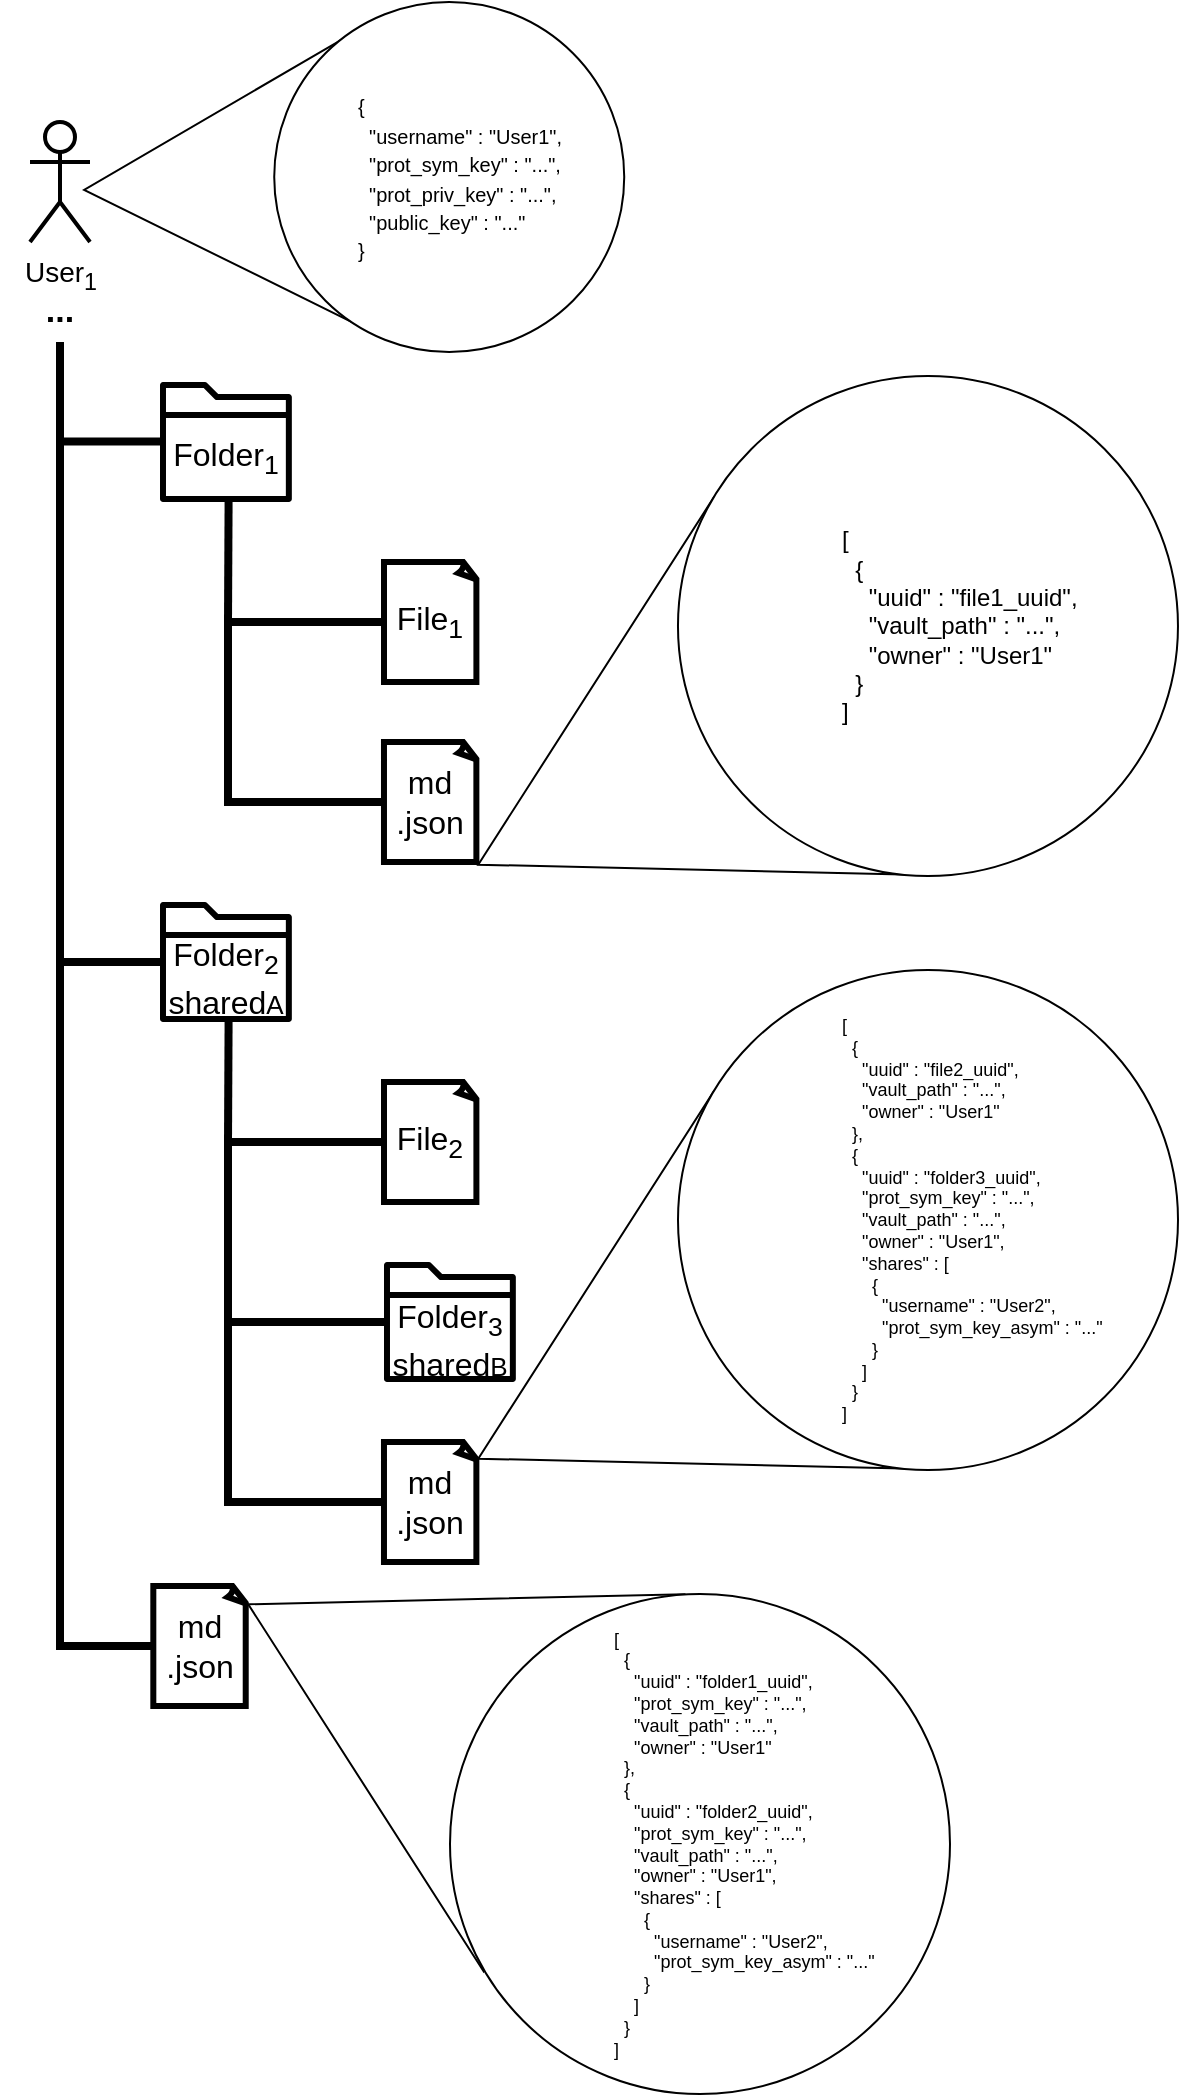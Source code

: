 <mxfile version="22.1.16" type="device" pages="2">
  <diagram name="Page-1" id="nbmOZEXDMQpGnCHEBnjT">
    <mxGraphModel dx="926" dy="772" grid="1" gridSize="10" guides="1" tooltips="1" connect="1" arrows="1" fold="1" page="1" pageScale="1" pageWidth="850" pageHeight="1100" math="0" shadow="0">
      <root>
        <mxCell id="0" />
        <mxCell id="1" parent="0" />
        <mxCell id="KRI-ABRgj0QZYScBn1UE-1" value="" style="sketch=0;outlineConnect=0;fontColor=#232F3E;gradientColor=none;fillColor=#000000;strokeColor=none;dashed=0;verticalLabelPosition=bottom;verticalAlign=top;align=center;html=1;fontSize=12;fontStyle=0;aspect=fixed;pointerEvents=1;shape=mxgraph.aws4.folder;fillStyle=solid;strokeWidth=1;" parent="1" vertex="1">
          <mxGeometry x="150" y="200" width="65.92" height="60" as="geometry" />
        </mxCell>
        <mxCell id="KRI-ABRgj0QZYScBn1UE-2" value="" style="whiteSpace=wrap;html=1;shape=mxgraph.basic.document;strokeWidth=3;" parent="1" vertex="1">
          <mxGeometry x="262" y="290" width="46.67" height="60" as="geometry" />
        </mxCell>
        <mxCell id="KRI-ABRgj0QZYScBn1UE-3" value="" style="endArrow=none;html=1;rounded=0;strokeWidth=4;" parent="1" edge="1">
          <mxGeometry width="50" height="50" relative="1" as="geometry">
            <mxPoint x="184" y="320" as="sourcePoint" />
            <mxPoint x="184.294" y="260.004" as="targetPoint" />
          </mxGeometry>
        </mxCell>
        <mxCell id="KRI-ABRgj0QZYScBn1UE-4" value="" style="endArrow=none;html=1;rounded=0;strokeWidth=4;entryX=0;entryY=0.5;entryDx=0;entryDy=0;entryPerimeter=0;" parent="1" edge="1">
          <mxGeometry width="50" height="50" relative="1" as="geometry">
            <mxPoint x="182" y="320" as="sourcePoint" />
            <mxPoint x="262" y="320" as="targetPoint" />
          </mxGeometry>
        </mxCell>
        <mxCell id="KRI-ABRgj0QZYScBn1UE-6" value="" style="sketch=0;outlineConnect=0;fontColor=#232F3E;gradientColor=none;fillColor=#000000;strokeColor=none;dashed=0;verticalLabelPosition=bottom;verticalAlign=top;align=center;html=1;fontSize=12;fontStyle=0;aspect=fixed;pointerEvents=1;shape=mxgraph.aws4.folder;fillStyle=solid;strokeWidth=1;" parent="1" vertex="1">
          <mxGeometry x="150" y="460" width="65.92" height="60" as="geometry" />
        </mxCell>
        <mxCell id="KRI-ABRgj0QZYScBn1UE-7" value="" style="whiteSpace=wrap;html=1;shape=mxgraph.basic.document;strokeWidth=3;" parent="1" vertex="1">
          <mxGeometry x="262" y="550" width="46.67" height="60" as="geometry" />
        </mxCell>
        <mxCell id="KRI-ABRgj0QZYScBn1UE-8" value="" style="endArrow=none;html=1;rounded=0;strokeWidth=4;" parent="1" edge="1">
          <mxGeometry width="50" height="50" relative="1" as="geometry">
            <mxPoint x="184" y="580" as="sourcePoint" />
            <mxPoint x="184.294" y="520.004" as="targetPoint" />
          </mxGeometry>
        </mxCell>
        <mxCell id="KRI-ABRgj0QZYScBn1UE-9" value="" style="endArrow=none;html=1;rounded=0;strokeWidth=4;entryX=0;entryY=0.5;entryDx=0;entryDy=0;entryPerimeter=0;" parent="1" edge="1">
          <mxGeometry width="50" height="50" relative="1" as="geometry">
            <mxPoint x="182" y="580" as="sourcePoint" />
            <mxPoint x="262" y="580" as="targetPoint" />
          </mxGeometry>
        </mxCell>
        <mxCell id="KRI-ABRgj0QZYScBn1UE-11" value="" style="endArrow=none;html=1;rounded=0;strokeWidth=4;" parent="1" edge="1">
          <mxGeometry width="50" height="50" relative="1" as="geometry">
            <mxPoint x="184" y="670" as="sourcePoint" />
            <mxPoint x="184" y="580" as="targetPoint" />
          </mxGeometry>
        </mxCell>
        <mxCell id="KRI-ABRgj0QZYScBn1UE-12" value="" style="endArrow=none;html=1;rounded=0;strokeWidth=4;entryX=0;entryY=0.5;entryDx=0;entryDy=0;entryPerimeter=0;" parent="1" edge="1">
          <mxGeometry width="50" height="50" relative="1" as="geometry">
            <mxPoint x="182" y="670" as="sourcePoint" />
            <mxPoint x="262" y="670" as="targetPoint" />
          </mxGeometry>
        </mxCell>
        <mxCell id="KRI-ABRgj0QZYScBn1UE-13" value="" style="endArrow=none;html=1;rounded=0;strokeWidth=4;" parent="1" edge="1">
          <mxGeometry width="50" height="50" relative="1" as="geometry">
            <mxPoint x="100" y="830" as="sourcePoint" />
            <mxPoint x="100" y="180" as="targetPoint" />
          </mxGeometry>
        </mxCell>
        <mxCell id="KRI-ABRgj0QZYScBn1UE-14" value="" style="endArrow=none;html=1;rounded=0;strokeWidth=4;" parent="1" target="KRI-ABRgj0QZYScBn1UE-6" edge="1">
          <mxGeometry width="50" height="50" relative="1" as="geometry">
            <mxPoint x="100" y="490" as="sourcePoint" />
            <mxPoint x="150" y="495" as="targetPoint" />
          </mxGeometry>
        </mxCell>
        <mxCell id="KRI-ABRgj0QZYScBn1UE-15" value="" style="endArrow=none;html=1;rounded=0;strokeWidth=4;" parent="1" edge="1">
          <mxGeometry width="50" height="50" relative="1" as="geometry">
            <mxPoint x="100" y="229.76" as="sourcePoint" />
            <mxPoint x="150" y="229.76" as="targetPoint" />
          </mxGeometry>
        </mxCell>
        <mxCell id="KRI-ABRgj0QZYScBn1UE-16" value="&lt;font style=&quot;font-size: 17px;&quot;&gt;&lt;b&gt;...&lt;/b&gt;&lt;/font&gt;" style="text;html=1;strokeColor=none;fillColor=none;align=center;verticalAlign=middle;whiteSpace=wrap;rounded=0;" parent="1" vertex="1">
          <mxGeometry x="70" y="150" width="60" height="30" as="geometry" />
        </mxCell>
        <mxCell id="KRI-ABRgj0QZYScBn1UE-17" value="&lt;font style=&quot;font-size: 16px;&quot;&gt;Folder&lt;sub&gt;1&lt;/sub&gt;&lt;/font&gt;" style="text;html=1;strokeColor=none;fillColor=none;align=center;verticalAlign=middle;whiteSpace=wrap;rounded=0;" parent="1" vertex="1">
          <mxGeometry x="152.96" y="218" width="60" height="40" as="geometry" />
        </mxCell>
        <mxCell id="KRI-ABRgj0QZYScBn1UE-18" value="&lt;font style=&quot;font-size: 16px;&quot;&gt;Folder&lt;sub&gt;2&lt;/sub&gt;&lt;br&gt;&lt;/font&gt;&lt;font style=&quot;&quot;&gt;&lt;font style=&quot;&quot;&gt;&lt;sub style=&quot;&quot;&gt;&lt;font style=&quot;font-size: 16px;&quot;&gt;shared&lt;/font&gt;&lt;font style=&quot;font-size: 13px;&quot;&gt;A&lt;/font&gt;&lt;/sub&gt;&lt;/font&gt;&lt;br&gt;&lt;/font&gt;" style="text;html=1;strokeColor=none;fillColor=none;align=center;verticalAlign=middle;whiteSpace=wrap;rounded=0;" parent="1" vertex="1">
          <mxGeometry x="152.96" y="478" width="60" height="40" as="geometry" />
        </mxCell>
        <mxCell id="KRI-ABRgj0QZYScBn1UE-19" value="&lt;span style=&quot;font-size: 16px;&quot;&gt;File&lt;sub&gt;1&lt;/sub&gt;&lt;/span&gt;" style="text;html=1;strokeColor=none;fillColor=none;align=center;verticalAlign=middle;whiteSpace=wrap;rounded=0;" parent="1" vertex="1">
          <mxGeometry x="255.33" y="290" width="60" height="60" as="geometry" />
        </mxCell>
        <mxCell id="KRI-ABRgj0QZYScBn1UE-20" value="&lt;span style=&quot;font-size: 16px;&quot;&gt;File&lt;sub&gt;2&lt;/sub&gt;&lt;/span&gt;" style="text;html=1;strokeColor=none;fillColor=none;align=center;verticalAlign=middle;whiteSpace=wrap;rounded=0;" parent="1" vertex="1">
          <mxGeometry x="255.33" y="550" width="60" height="60" as="geometry" />
        </mxCell>
        <mxCell id="KRI-ABRgj0QZYScBn1UE-24" value="&lt;font style=&quot;font-size: 14px;&quot;&gt;User&lt;sub&gt;1&lt;/sub&gt;&lt;/font&gt;" style="shape=umlActor;verticalLabelPosition=bottom;verticalAlign=top;html=1;outlineConnect=0;strokeWidth=2;" parent="1" vertex="1">
          <mxGeometry x="85" y="70" width="30" height="60" as="geometry" />
        </mxCell>
        <mxCell id="KRI-ABRgj0QZYScBn1UE-30" value="" style="sketch=0;outlineConnect=0;fontColor=#232F3E;gradientColor=none;fillColor=#000000;strokeColor=none;dashed=0;verticalLabelPosition=bottom;verticalAlign=top;align=center;html=1;fontSize=12;fontStyle=0;aspect=fixed;pointerEvents=1;shape=mxgraph.aws4.folder;fillStyle=solid;strokeWidth=1;" parent="1" vertex="1">
          <mxGeometry x="262" y="640" width="65.92" height="60" as="geometry" />
        </mxCell>
        <mxCell id="KRI-ABRgj0QZYScBn1UE-32" value="&lt;font style=&quot;font-size: 16px;&quot;&gt;Folder&lt;sub&gt;3&lt;/sub&gt;&lt;br&gt;&lt;/font&gt;&lt;font style=&quot;&quot;&gt;&lt;font style=&quot;&quot;&gt;&lt;sub style=&quot;&quot;&gt;&lt;font style=&quot;font-size: 16px;&quot;&gt;shared&lt;/font&gt;&lt;font style=&quot;font-size: 13px;&quot;&gt;B&lt;/font&gt;&lt;/sub&gt;&lt;/font&gt;&lt;br&gt;&lt;/font&gt;" style="text;html=1;strokeColor=none;fillColor=none;align=center;verticalAlign=middle;whiteSpace=wrap;rounded=0;" parent="1" vertex="1">
          <mxGeometry x="264.96" y="659" width="60" height="40" as="geometry" />
        </mxCell>
        <mxCell id="6mdk35mtGtnfZWrISOMy-1" value="" style="endArrow=none;html=1;rounded=0;strokeWidth=4;" parent="1" edge="1">
          <mxGeometry width="50" height="50" relative="1" as="geometry">
            <mxPoint x="184" y="760" as="sourcePoint" />
            <mxPoint x="184" y="670" as="targetPoint" />
          </mxGeometry>
        </mxCell>
        <mxCell id="6mdk35mtGtnfZWrISOMy-2" value="" style="endArrow=none;html=1;rounded=0;strokeWidth=4;entryX=0;entryY=0.5;entryDx=0;entryDy=0;entryPerimeter=0;" parent="1" edge="1">
          <mxGeometry width="50" height="50" relative="1" as="geometry">
            <mxPoint x="182" y="760" as="sourcePoint" />
            <mxPoint x="262" y="760" as="targetPoint" />
          </mxGeometry>
        </mxCell>
        <mxCell id="6mdk35mtGtnfZWrISOMy-4" value="" style="whiteSpace=wrap;html=1;shape=mxgraph.basic.document;strokeWidth=3;" parent="1" vertex="1">
          <mxGeometry x="261.99" y="730" width="46.67" height="60" as="geometry" />
        </mxCell>
        <mxCell id="6mdk35mtGtnfZWrISOMy-6" value="&lt;span style=&quot;font-size: 16px;&quot;&gt;md&lt;br&gt;.json&lt;/span&gt;" style="text;html=1;strokeColor=none;fillColor=none;align=center;verticalAlign=middle;whiteSpace=wrap;rounded=0;" parent="1" vertex="1">
          <mxGeometry x="255.33" y="730" width="60" height="60" as="geometry" />
        </mxCell>
        <mxCell id="6mdk35mtGtnfZWrISOMy-7" value="" style="endArrow=none;html=1;rounded=0;strokeWidth=4;" parent="1" edge="1">
          <mxGeometry width="50" height="50" relative="1" as="geometry">
            <mxPoint x="184" y="410" as="sourcePoint" />
            <mxPoint x="184" y="320" as="targetPoint" />
          </mxGeometry>
        </mxCell>
        <mxCell id="6mdk35mtGtnfZWrISOMy-8" value="" style="endArrow=none;html=1;rounded=0;strokeWidth=4;entryX=0;entryY=0.5;entryDx=0;entryDy=0;entryPerimeter=0;" parent="1" edge="1">
          <mxGeometry width="50" height="50" relative="1" as="geometry">
            <mxPoint x="182" y="410" as="sourcePoint" />
            <mxPoint x="262" y="410" as="targetPoint" />
          </mxGeometry>
        </mxCell>
        <mxCell id="6mdk35mtGtnfZWrISOMy-9" value="" style="whiteSpace=wrap;html=1;shape=mxgraph.basic.document;strokeWidth=3;" parent="1" vertex="1">
          <mxGeometry x="261.99" y="380" width="46.67" height="60" as="geometry" />
        </mxCell>
        <mxCell id="6mdk35mtGtnfZWrISOMy-10" value="&lt;span style=&quot;font-size: 16px;&quot;&gt;md&lt;br&gt;.json&lt;/span&gt;" style="text;html=1;strokeColor=none;fillColor=none;align=center;verticalAlign=middle;whiteSpace=wrap;rounded=0;" parent="1" vertex="1">
          <mxGeometry x="255.33" y="380" width="60" height="60" as="geometry" />
        </mxCell>
        <mxCell id="6mdk35mtGtnfZWrISOMy-11" value="" style="endArrow=none;html=1;rounded=0;strokeWidth=4;" parent="1" edge="1">
          <mxGeometry width="50" height="50" relative="1" as="geometry">
            <mxPoint x="98" y="832" as="sourcePoint" />
            <mxPoint x="148" y="832" as="targetPoint" />
          </mxGeometry>
        </mxCell>
        <mxCell id="6mdk35mtGtnfZWrISOMy-12" value="" style="whiteSpace=wrap;html=1;shape=mxgraph.basic.document;strokeWidth=3;" parent="1" vertex="1">
          <mxGeometry x="146.66" y="802" width="46.67" height="60" as="geometry" />
        </mxCell>
        <mxCell id="6mdk35mtGtnfZWrISOMy-13" value="&lt;span style=&quot;font-size: 16px;&quot;&gt;md&lt;br&gt;.json&lt;/span&gt;" style="text;html=1;strokeColor=none;fillColor=none;align=center;verticalAlign=middle;whiteSpace=wrap;rounded=0;" parent="1" vertex="1">
          <mxGeometry x="140.0" y="802" width="60" height="60" as="geometry" />
        </mxCell>
        <mxCell id="6mdk35mtGtnfZWrISOMy-17" value="" style="group" parent="1" vertex="1" connectable="0">
          <mxGeometry x="144.009" y="716.894" width="400.991" height="339.106" as="geometry" />
        </mxCell>
        <mxCell id="6mdk35mtGtnfZWrISOMy-15" value="" style="triangle;whiteSpace=wrap;html=1;rotation=-152;" parent="6mdk35mtGtnfZWrISOMy-17" vertex="1">
          <mxGeometry x="38.991" y="32.106" width="190" height="213.48" as="geometry" />
        </mxCell>
        <mxCell id="6mdk35mtGtnfZWrISOMy-14" value="&lt;blockquote style=&quot;margin: 0px 0px 0px 40px; border: none; padding: 0px; font-size: 9px;&quot;&gt;&lt;blockquote style=&quot;margin: 0 0 0 40px; border: none; padding: 0px;&quot;&gt;&lt;div&gt;[&lt;/div&gt;&lt;/blockquote&gt;&lt;blockquote style=&quot;margin: 0 0 0 40px; border: none; padding: 0px;&quot;&gt;&lt;div&gt;&amp;nbsp; {&lt;/div&gt;&lt;/blockquote&gt;&lt;blockquote style=&quot;margin: 0 0 0 40px; border: none; padding: 0px;&quot;&gt;&lt;div&gt;&amp;nbsp; &amp;nbsp; &quot;uuid&quot; : &quot;folder1_uuid&quot;,&lt;/div&gt;&lt;/blockquote&gt;&lt;blockquote style=&quot;margin: 0 0 0 40px; border: none; padding: 0px;&quot;&gt;&lt;div&gt;&amp;nbsp; &amp;nbsp; &quot;prot_sym_key&quot; : &quot;...&quot;,&lt;/div&gt;&lt;/blockquote&gt;&lt;blockquote style=&quot;margin: 0 0 0 40px; border: none; padding: 0px;&quot;&gt;&lt;div&gt;&amp;nbsp; &amp;nbsp; &quot;vault_path&quot; : &quot;...&quot;,&lt;/div&gt;&lt;/blockquote&gt;&lt;blockquote style=&quot;margin: 0 0 0 40px; border: none; padding: 0px;&quot;&gt;&lt;div&gt;&amp;nbsp; &amp;nbsp; &quot;owner&quot; : &quot;User1&quot;&lt;/div&gt;&lt;/blockquote&gt;&lt;blockquote style=&quot;margin: 0 0 0 40px; border: none; padding: 0px;&quot;&gt;&lt;div&gt;&amp;nbsp; },&lt;/div&gt;&lt;/blockquote&gt;&lt;blockquote style=&quot;margin: 0 0 0 40px; border: none; padding: 0px;&quot;&gt;&lt;div&gt;&amp;nbsp; {&lt;/div&gt;&lt;/blockquote&gt;&lt;blockquote style=&quot;margin: 0 0 0 40px; border: none; padding: 0px;&quot;&gt;&lt;div&gt;&amp;nbsp; &amp;nbsp; &quot;uuid&quot; : &quot;folder2_uuid&quot;,&lt;/div&gt;&lt;/blockquote&gt;&lt;blockquote style=&quot;margin: 0 0 0 40px; border: none; padding: 0px;&quot;&gt;&lt;div&gt;&amp;nbsp; &amp;nbsp; &quot;prot_sym_key&quot; : &quot;...&quot;,&lt;/div&gt;&lt;/blockquote&gt;&lt;blockquote style=&quot;margin: 0 0 0 40px; border: none; padding: 0px;&quot;&gt;&lt;div&gt;&amp;nbsp; &amp;nbsp; &quot;vault_path&quot; : &quot;...&quot;,&lt;/div&gt;&lt;/blockquote&gt;&lt;blockquote style=&quot;margin: 0 0 0 40px; border: none; padding: 0px;&quot;&gt;&lt;div&gt;&amp;nbsp; &amp;nbsp; &quot;owner&quot; : &quot;User1&quot;,&lt;/div&gt;&lt;div&gt;&amp;nbsp; &amp;nbsp; &quot;shares&quot; : [&lt;/div&gt;&lt;div&gt;&amp;nbsp; &amp;nbsp; &amp;nbsp; {&lt;/div&gt;&lt;div&gt;&amp;nbsp; &amp;nbsp; &amp;nbsp; &amp;nbsp; &quot;username&quot; : &quot;User2&quot;,&lt;/div&gt;&lt;div&gt;&amp;nbsp; &amp;nbsp; &amp;nbsp; &amp;nbsp; &quot;prot_sym_key_asym&quot; : &quot;...&quot;&lt;/div&gt;&lt;div&gt;&amp;nbsp; &amp;nbsp; &amp;nbsp; }&lt;/div&gt;&lt;div&gt;&amp;nbsp; &amp;nbsp; ]&lt;/div&gt;&lt;/blockquote&gt;&lt;blockquote style=&quot;margin: 0 0 0 40px; border: none; padding: 0px;&quot;&gt;&lt;div&gt;&amp;nbsp; }&lt;/div&gt;&lt;/blockquote&gt;&lt;blockquote style=&quot;margin: 0 0 0 40px; border: none; padding: 0px;&quot;&gt;&lt;div&gt;]&lt;/div&gt;&lt;/blockquote&gt;&lt;/blockquote&gt;" style="ellipse;whiteSpace=wrap;html=1;aspect=fixed;align=left;" parent="6mdk35mtGtnfZWrISOMy-17" vertex="1">
          <mxGeometry x="150.991" y="89.106" width="250" height="250" as="geometry" />
        </mxCell>
        <mxCell id="6mdk35mtGtnfZWrISOMy-21" value="" style="group" parent="1" vertex="1" connectable="0">
          <mxGeometry x="259.009" y="494" width="399.991" height="338.586" as="geometry" />
        </mxCell>
        <mxCell id="6mdk35mtGtnfZWrISOMy-19" value="" style="triangle;whiteSpace=wrap;html=1;rotation=-208;" parent="6mdk35mtGtnfZWrISOMy-21" vertex="1">
          <mxGeometry x="38.991" y="93" width="190" height="213.48" as="geometry" />
        </mxCell>
        <mxCell id="6mdk35mtGtnfZWrISOMy-20" value="&lt;blockquote style=&quot;margin: 0px 0px 0px 40px; border: none; padding: 0px; font-size: 9px;&quot;&gt;&lt;blockquote style=&quot;margin: 0 0 0 40px; border: none; padding: 0px;&quot;&gt;&lt;div&gt;[&lt;/div&gt;&lt;/blockquote&gt;&lt;blockquote style=&quot;margin: 0 0 0 40px; border: none; padding: 0px;&quot;&gt;&lt;div&gt;&amp;nbsp; {&lt;/div&gt;&lt;/blockquote&gt;&lt;blockquote style=&quot;margin: 0 0 0 40px; border: none; padding: 0px;&quot;&gt;&lt;div&gt;&amp;nbsp; &amp;nbsp; &quot;uuid&quot; : &quot;file2_uuid&quot;,&lt;/div&gt;&lt;/blockquote&gt;&lt;blockquote style=&quot;margin: 0 0 0 40px; border: none; padding: 0px;&quot;&gt;&lt;div&gt;&amp;nbsp; &amp;nbsp; &quot;vault_path&quot; : &quot;...&quot;,&lt;/div&gt;&lt;/blockquote&gt;&lt;blockquote style=&quot;margin: 0 0 0 40px; border: none; padding: 0px;&quot;&gt;&lt;div&gt;&amp;nbsp; &amp;nbsp; &quot;owner&quot; : &quot;User1&quot;&lt;/div&gt;&lt;/blockquote&gt;&lt;blockquote style=&quot;margin: 0 0 0 40px; border: none; padding: 0px;&quot;&gt;&lt;div&gt;&amp;nbsp; },&lt;/div&gt;&lt;/blockquote&gt;&lt;blockquote style=&quot;margin: 0 0 0 40px; border: none; padding: 0px;&quot;&gt;&lt;div&gt;&amp;nbsp; {&lt;/div&gt;&lt;/blockquote&gt;&lt;blockquote style=&quot;margin: 0 0 0 40px; border: none; padding: 0px;&quot;&gt;&lt;div&gt;&amp;nbsp; &amp;nbsp; &quot;uuid&quot; : &quot;folder3_uuid&quot;,&lt;/div&gt;&lt;/blockquote&gt;&lt;blockquote style=&quot;margin: 0 0 0 40px; border: none; padding: 0px;&quot;&gt;&lt;div&gt;&amp;nbsp; &amp;nbsp; &quot;prot_sym_key&quot; : &quot;...&quot;,&lt;/div&gt;&lt;/blockquote&gt;&lt;blockquote style=&quot;margin: 0 0 0 40px; border: none; padding: 0px;&quot;&gt;&lt;div&gt;&amp;nbsp; &amp;nbsp; &quot;vault_path&quot; : &quot;...&quot;,&lt;/div&gt;&lt;/blockquote&gt;&lt;blockquote style=&quot;margin: 0 0 0 40px; border: none; padding: 0px;&quot;&gt;&lt;div&gt;&amp;nbsp; &amp;nbsp; &quot;owner&quot; : &quot;User1&quot;,&lt;/div&gt;&lt;div&gt;&amp;nbsp; &amp;nbsp; &quot;shares&quot; : [&lt;/div&gt;&lt;div&gt;&amp;nbsp; &amp;nbsp; &amp;nbsp; {&lt;/div&gt;&lt;div&gt;&amp;nbsp; &amp;nbsp; &amp;nbsp; &amp;nbsp; &quot;username&quot; : &quot;User2&quot;,&lt;/div&gt;&lt;div&gt;&amp;nbsp; &amp;nbsp; &amp;nbsp; &amp;nbsp; &quot;prot_sym_key_asym&quot; : &quot;...&quot;&lt;/div&gt;&lt;div&gt;&amp;nbsp; &amp;nbsp; &amp;nbsp; }&lt;/div&gt;&lt;div&gt;&amp;nbsp; &amp;nbsp; ]&lt;/div&gt;&lt;/blockquote&gt;&lt;blockquote style=&quot;margin: 0 0 0 40px; border: none; padding: 0px;&quot;&gt;&lt;div&gt;&amp;nbsp; }&lt;/div&gt;&lt;/blockquote&gt;&lt;blockquote style=&quot;margin: 0 0 0 40px; border: none; padding: 0px;&quot;&gt;&lt;div&gt;]&lt;/div&gt;&lt;/blockquote&gt;&lt;/blockquote&gt;" style="ellipse;whiteSpace=wrap;html=1;aspect=fixed;align=left;" parent="6mdk35mtGtnfZWrISOMy-21" vertex="1">
          <mxGeometry x="149.991" width="250" height="250" as="geometry" />
        </mxCell>
        <mxCell id="6mdk35mtGtnfZWrISOMy-22" value="" style="group" parent="1" vertex="1" connectable="0">
          <mxGeometry x="258.999" y="197" width="399.991" height="338.586" as="geometry" />
        </mxCell>
        <mxCell id="6mdk35mtGtnfZWrISOMy-23" value="" style="triangle;whiteSpace=wrap;html=1;rotation=-208;" parent="6mdk35mtGtnfZWrISOMy-22" vertex="1">
          <mxGeometry x="38.991" y="93" width="190" height="213.48" as="geometry" />
        </mxCell>
        <mxCell id="6mdk35mtGtnfZWrISOMy-24" value="&lt;blockquote style=&quot;margin: 0 0 0 40px; border: none; padding: 0px;&quot;&gt;&lt;blockquote style=&quot;margin: 0 0 0 40px; border: none; padding: 0px;&quot;&gt;&lt;div&gt;[&lt;/div&gt;&lt;/blockquote&gt;&lt;blockquote style=&quot;margin: 0 0 0 40px; border: none; padding: 0px;&quot;&gt;&lt;div&gt;&amp;nbsp; {&lt;/div&gt;&lt;/blockquote&gt;&lt;blockquote style=&quot;margin: 0 0 0 40px; border: none; padding: 0px;&quot;&gt;&lt;div&gt;&amp;nbsp; &amp;nbsp; &quot;uuid&quot; : &quot;file1_uuid&quot;,&lt;/div&gt;&lt;/blockquote&gt;&lt;blockquote style=&quot;margin: 0 0 0 40px; border: none; padding: 0px;&quot;&gt;&lt;div&gt;&amp;nbsp; &amp;nbsp; &quot;vault_path&quot; : &quot;...&quot;,&lt;/div&gt;&lt;/blockquote&gt;&lt;blockquote style=&quot;margin: 0 0 0 40px; border: none; padding: 0px;&quot;&gt;&lt;div&gt;&amp;nbsp; &amp;nbsp; &quot;owner&quot; : &quot;User1&quot;&lt;/div&gt;&lt;/blockquote&gt;&lt;blockquote style=&quot;margin: 0 0 0 40px; border: none; padding: 0px;&quot;&gt;&lt;div&gt;&amp;nbsp; }&lt;/div&gt;&lt;/blockquote&gt;&lt;blockquote style=&quot;margin: 0 0 0 40px; border: none; padding: 0px;&quot;&gt;&lt;div&gt;]&lt;/div&gt;&lt;/blockquote&gt;&lt;/blockquote&gt;" style="ellipse;whiteSpace=wrap;html=1;aspect=fixed;align=left;" parent="6mdk35mtGtnfZWrISOMy-22" vertex="1">
          <mxGeometry x="149.991" width="250" height="250" as="geometry" />
        </mxCell>
        <mxCell id="6mdk35mtGtnfZWrISOMy-28" value="" style="group" parent="1" vertex="1" connectable="0">
          <mxGeometry x="109.33" y="10" width="280.67" height="175" as="geometry" />
        </mxCell>
        <mxCell id="6mdk35mtGtnfZWrISOMy-26" value="" style="triangle;whiteSpace=wrap;html=1;rotation=-182;" parent="6mdk35mtGtnfZWrISOMy-28" vertex="1">
          <mxGeometry x="2.683" y="16.8" width="138.994" height="149.436" as="geometry" />
        </mxCell>
        <mxCell id="6mdk35mtGtnfZWrISOMy-27" value="&lt;blockquote style=&quot;margin: 0px 0px 0px 40px; border: none; padding: 0px;&quot;&gt;&lt;span style=&quot;font-size: x-small; background-color: initial;&quot;&gt;{&lt;/span&gt;&lt;br&gt;&lt;span style=&quot;font-size: x-small; background-color: initial;&quot;&gt;&amp;nbsp; &quot;username&quot; : &quot;User1&quot;,&lt;/span&gt;&lt;br&gt;&lt;span style=&quot;font-size: x-small; background-color: initial;&quot;&gt;&amp;nbsp; &quot;prot_sym_key&quot; : &quot;...&quot;,&lt;/span&gt;&lt;br&gt;&lt;span style=&quot;font-size: x-small; background-color: initial;&quot;&gt;&amp;nbsp; &quot;prot_priv_key&quot; : &quot;...&quot;,&lt;/span&gt;&lt;br&gt;&lt;span style=&quot;font-size: x-small; background-color: initial;&quot;&gt;&amp;nbsp; &quot;public_key&quot; : &quot;...&quot;&lt;/span&gt;&lt;br&gt;&lt;div style=&quot;&quot;&gt;&lt;span style=&quot;background-color: initial; font-size: x-small;&quot;&gt;}&lt;/span&gt;&lt;br&gt;&lt;/div&gt;&lt;/blockquote&gt;" style="ellipse;whiteSpace=wrap;html=1;aspect=fixed;align=left;rotation=0;" parent="6mdk35mtGtnfZWrISOMy-28" vertex="1">
          <mxGeometry x="97.784" width="175" height="175" as="geometry" />
        </mxCell>
      </root>
    </mxGraphModel>
  </diagram>
  <diagram id="lPr_FeZWjmnMsBmTHAvw" name="Page-2">
    <mxGraphModel dx="2565" dy="708" grid="1" gridSize="10" guides="1" tooltips="1" connect="1" arrows="1" fold="1" page="1" pageScale="1" pageWidth="850" pageHeight="1100" math="0" shadow="0">
      <root>
        <mxCell id="0" />
        <mxCell id="1" parent="0" />
        <mxCell id="6xkxzCuOkEFpAC0V2NJq-74" value="" style="rounded=0;whiteSpace=wrap;html=1;fillColor=none;" parent="1" vertex="1">
          <mxGeometry y="70" width="950" height="650" as="geometry" />
        </mxCell>
        <mxCell id="6xkxzCuOkEFpAC0V2NJq-11" value="Server&lt;br&gt;storage" style="rounded=1;whiteSpace=wrap;html=1;" parent="1" vertex="1">
          <mxGeometry x="310" y="90" width="70" height="30" as="geometry" />
        </mxCell>
        <mxCell id="6xkxzCuOkEFpAC0V2NJq-12" value="/users" style="rounded=1;whiteSpace=wrap;html=1;" parent="1" vertex="1">
          <mxGeometry x="160" y="160" width="70" height="30" as="geometry" />
        </mxCell>
        <mxCell id="6xkxzCuOkEFpAC0V2NJq-14" value="/root_folders" style="rounded=1;whiteSpace=wrap;html=1;" parent="1" vertex="1">
          <mxGeometry x="450" y="160" width="70" height="30" as="geometry" />
        </mxCell>
        <mxCell id="6xkxzCuOkEFpAC0V2NJq-15" value="" style="endArrow=classic;html=1;rounded=0;entryX=0.5;entryY=0;entryDx=0;entryDy=0;" parent="1" source="6xkxzCuOkEFpAC0V2NJq-11" target="6xkxzCuOkEFpAC0V2NJq-12" edge="1">
          <mxGeometry width="50" height="50" relative="1" as="geometry">
            <mxPoint x="300" y="200" as="sourcePoint" />
            <mxPoint x="350" y="150" as="targetPoint" />
            <Array as="points">
              <mxPoint x="345" y="140" />
              <mxPoint x="195" y="140" />
            </Array>
          </mxGeometry>
        </mxCell>
        <mxCell id="6xkxzCuOkEFpAC0V2NJq-16" value="" style="endArrow=classic;html=1;rounded=0;exitX=0.5;exitY=1;exitDx=0;exitDy=0;entryX=0.5;entryY=0;entryDx=0;entryDy=0;" parent="1" source="6xkxzCuOkEFpAC0V2NJq-11" target="6xkxzCuOkEFpAC0V2NJq-14" edge="1">
          <mxGeometry width="50" height="50" relative="1" as="geometry">
            <mxPoint x="330" y="230" as="sourcePoint" />
            <mxPoint x="380" y="180" as="targetPoint" />
            <Array as="points">
              <mxPoint x="345" y="140" />
              <mxPoint x="485" y="140" />
            </Array>
          </mxGeometry>
        </mxCell>
        <mxCell id="6xkxzCuOkEFpAC0V2NJq-65" style="edgeStyle=orthogonalEdgeStyle;rounded=0;orthogonalLoop=1;jettySize=auto;html=1;exitX=0.5;exitY=1;exitDx=0;exitDy=0;" parent="1" source="6xkxzCuOkEFpAC0V2NJq-18" target="6xkxzCuOkEFpAC0V2NJq-48" edge="1">
          <mxGeometry relative="1" as="geometry" />
        </mxCell>
        <mxCell id="6xkxzCuOkEFpAC0V2NJq-18" value="alice.json" style="rounded=1;whiteSpace=wrap;html=1;" parent="1" vertex="1">
          <mxGeometry x="120" y="240" width="70" height="30" as="geometry" />
        </mxCell>
        <mxCell id="6xkxzCuOkEFpAC0V2NJq-66" style="edgeStyle=orthogonalEdgeStyle;rounded=0;orthogonalLoop=1;jettySize=auto;html=1;exitX=0.5;exitY=1;exitDx=0;exitDy=0;entryX=0.5;entryY=0;entryDx=0;entryDy=0;" parent="1" source="6xkxzCuOkEFpAC0V2NJq-19" target="6xkxzCuOkEFpAC0V2NJq-58" edge="1">
          <mxGeometry relative="1" as="geometry" />
        </mxCell>
        <mxCell id="6xkxzCuOkEFpAC0V2NJq-19" value="bob.json" style="rounded=1;whiteSpace=wrap;html=1;" parent="1" vertex="1">
          <mxGeometry x="200" y="240" width="70" height="30" as="geometry" />
        </mxCell>
        <mxCell id="6xkxzCuOkEFpAC0V2NJq-20" value="" style="endArrow=classic;html=1;rounded=0;exitX=0.5;exitY=1;exitDx=0;exitDy=0;entryX=0.5;entryY=0;entryDx=0;entryDy=0;" parent="1" source="6xkxzCuOkEFpAC0V2NJq-12" target="6xkxzCuOkEFpAC0V2NJq-18" edge="1">
          <mxGeometry width="50" height="50" relative="1" as="geometry">
            <mxPoint x="80" y="250" as="sourcePoint" />
            <mxPoint x="130" y="200" as="targetPoint" />
            <Array as="points">
              <mxPoint x="195" y="210" />
              <mxPoint x="155" y="210" />
            </Array>
          </mxGeometry>
        </mxCell>
        <mxCell id="6xkxzCuOkEFpAC0V2NJq-21" value="" style="endArrow=classic;html=1;rounded=0;exitX=0.5;exitY=1;exitDx=0;exitDy=0;entryX=0.5;entryY=0;entryDx=0;entryDy=0;" parent="1" source="6xkxzCuOkEFpAC0V2NJq-12" target="6xkxzCuOkEFpAC0V2NJq-19" edge="1">
          <mxGeometry width="50" height="50" relative="1" as="geometry">
            <mxPoint x="205" y="200" as="sourcePoint" />
            <mxPoint x="165" y="250" as="targetPoint" />
            <Array as="points">
              <mxPoint x="195" y="210" />
              <mxPoint x="235" y="210" />
            </Array>
          </mxGeometry>
        </mxCell>
        <mxCell id="6xkxzCuOkEFpAC0V2NJq-32" value="" style="edgeStyle=orthogonalEdgeStyle;rounded=0;orthogonalLoop=1;jettySize=auto;html=1;exitX=0.5;exitY=1;exitDx=0;exitDy=0;" parent="1" source="6xkxzCuOkEFpAC0V2NJq-22" target="6xkxzCuOkEFpAC0V2NJq-31" edge="1">
          <mxGeometry relative="1" as="geometry" />
        </mxCell>
        <mxCell id="6xkxzCuOkEFpAC0V2NJq-22" value="/alice" style="rounded=1;whiteSpace=wrap;html=1;" parent="1" vertex="1">
          <mxGeometry x="410" y="240" width="70" height="30" as="geometry" />
        </mxCell>
        <mxCell id="6xkxzCuOkEFpAC0V2NJq-33" value="" style="edgeStyle=orthogonalEdgeStyle;rounded=0;orthogonalLoop=1;jettySize=auto;html=1;entryX=0.5;entryY=0;entryDx=0;entryDy=0;exitX=0.5;exitY=1;exitDx=0;exitDy=0;" parent="1" source="6xkxzCuOkEFpAC0V2NJq-23" target="6xkxzCuOkEFpAC0V2NJq-26" edge="1">
          <mxGeometry relative="1" as="geometry">
            <Array as="points">
              <mxPoint x="525" y="280" />
              <mxPoint x="555" y="280" />
            </Array>
          </mxGeometry>
        </mxCell>
        <mxCell id="6xkxzCuOkEFpAC0V2NJq-23" value="/bob" style="rounded=1;whiteSpace=wrap;html=1;" parent="1" vertex="1">
          <mxGeometry x="490" y="240" width="70" height="30" as="geometry" />
        </mxCell>
        <mxCell id="6xkxzCuOkEFpAC0V2NJq-24" value="" style="endArrow=classic;html=1;rounded=0;exitX=0.5;exitY=1;exitDx=0;exitDy=0;entryX=0.5;entryY=0;entryDx=0;entryDy=0;" parent="1" target="6xkxzCuOkEFpAC0V2NJq-22" edge="1">
          <mxGeometry width="50" height="50" relative="1" as="geometry">
            <mxPoint x="485" y="190" as="sourcePoint" />
            <mxPoint x="420" y="200" as="targetPoint" />
            <Array as="points">
              <mxPoint x="485" y="210" />
              <mxPoint x="445" y="210" />
            </Array>
          </mxGeometry>
        </mxCell>
        <mxCell id="6xkxzCuOkEFpAC0V2NJq-25" value="" style="endArrow=classic;html=1;rounded=0;exitX=0.5;exitY=1;exitDx=0;exitDy=0;entryX=0.5;entryY=0;entryDx=0;entryDy=0;" parent="1" target="6xkxzCuOkEFpAC0V2NJq-23" edge="1">
          <mxGeometry width="50" height="50" relative="1" as="geometry">
            <mxPoint x="485" y="190" as="sourcePoint" />
            <mxPoint x="455" y="250" as="targetPoint" />
            <Array as="points">
              <mxPoint x="485" y="210" />
              <mxPoint x="525" y="210" />
            </Array>
          </mxGeometry>
        </mxCell>
        <mxCell id="6xkxzCuOkEFpAC0V2NJq-37" value="" style="edgeStyle=orthogonalEdgeStyle;rounded=0;orthogonalLoop=1;jettySize=auto;html=1;" parent="1" source="6xkxzCuOkEFpAC0V2NJq-26" target="6xkxzCuOkEFpAC0V2NJq-30" edge="1">
          <mxGeometry relative="1" as="geometry" />
        </mxCell>
        <mxCell id="6xkxzCuOkEFpAC0V2NJq-26" value="/myFolder" style="rounded=1;whiteSpace=wrap;html=1;" parent="1" vertex="1">
          <mxGeometry x="520" y="290" width="70" height="30" as="geometry" />
        </mxCell>
        <mxCell id="6xkxzCuOkEFpAC0V2NJq-38" value="" style="edgeStyle=orthogonalEdgeStyle;rounded=0;orthogonalLoop=1;jettySize=auto;html=1;" parent="1" source="6xkxzCuOkEFpAC0V2NJq-27" target="6xkxzCuOkEFpAC0V2NJq-29" edge="1">
          <mxGeometry relative="1" as="geometry" />
        </mxCell>
        <mxCell id="6xkxzCuOkEFpAC0V2NJq-27" value="/myShared&lt;br&gt;Folder" style="rounded=1;whiteSpace=wrap;html=1;" parent="1" vertex="1">
          <mxGeometry x="600" y="290" width="70" height="30" as="geometry" />
        </mxCell>
        <mxCell id="6xkxzCuOkEFpAC0V2NJq-70" style="edgeStyle=orthogonalEdgeStyle;rounded=0;orthogonalLoop=1;jettySize=auto;html=1;exitX=0.5;exitY=1;exitDx=0;exitDy=0;entryX=0.5;entryY=0;entryDx=0;entryDy=0;" parent="1" source="6xkxzCuOkEFpAC0V2NJq-28" target="6xkxzCuOkEFpAC0V2NJq-60" edge="1">
          <mxGeometry relative="1" as="geometry" />
        </mxCell>
        <mxCell id="6xkxzCuOkEFpAC0V2NJq-28" value="&lt;font style=&quot;font-size: 11px;&quot;&gt;metadata.json&lt;/font&gt;" style="rounded=1;whiteSpace=wrap;html=1;" parent="1" vertex="1">
          <mxGeometry x="680" y="290" width="70" height="30" as="geometry" />
        </mxCell>
        <mxCell id="6xkxzCuOkEFpAC0V2NJq-29" value="&lt;font style=&quot;font-size: 11px;&quot;&gt;metadata.json&lt;/font&gt;" style="rounded=1;whiteSpace=wrap;html=1;" parent="1" vertex="1">
          <mxGeometry x="600" y="340" width="70" height="30" as="geometry" />
        </mxCell>
        <mxCell id="6xkxzCuOkEFpAC0V2NJq-68" style="edgeStyle=orthogonalEdgeStyle;rounded=0;orthogonalLoop=1;jettySize=auto;html=1;exitX=0.5;exitY=1;exitDx=0;exitDy=0;entryX=0.5;entryY=0;entryDx=0;entryDy=0;" parent="1" source="6xkxzCuOkEFpAC0V2NJq-30" target="6xkxzCuOkEFpAC0V2NJq-52" edge="1">
          <mxGeometry relative="1" as="geometry" />
        </mxCell>
        <mxCell id="6xkxzCuOkEFpAC0V2NJq-30" value="&lt;font style=&quot;font-size: 11px;&quot;&gt;metadata.json&lt;/font&gt;" style="rounded=1;whiteSpace=wrap;html=1;" parent="1" vertex="1">
          <mxGeometry x="520" y="340" width="70" height="30" as="geometry" />
        </mxCell>
        <mxCell id="6xkxzCuOkEFpAC0V2NJq-67" style="edgeStyle=orthogonalEdgeStyle;rounded=0;orthogonalLoop=1;jettySize=auto;html=1;exitX=0.5;exitY=1;exitDx=0;exitDy=0;entryX=0.5;entryY=0;entryDx=0;entryDy=0;" parent="1" source="6xkxzCuOkEFpAC0V2NJq-31" target="6xkxzCuOkEFpAC0V2NJq-50" edge="1">
          <mxGeometry relative="1" as="geometry" />
        </mxCell>
        <mxCell id="6xkxzCuOkEFpAC0V2NJq-31" value="&lt;font style=&quot;font-size: 11px;&quot;&gt;metadata.json&lt;/font&gt;" style="rounded=1;whiteSpace=wrap;html=1;" parent="1" vertex="1">
          <mxGeometry x="410" y="290" width="70" height="30" as="geometry" />
        </mxCell>
        <mxCell id="6xkxzCuOkEFpAC0V2NJq-35" value="" style="edgeStyle=orthogonalEdgeStyle;rounded=0;orthogonalLoop=1;jettySize=auto;html=1;entryX=0.5;entryY=0;entryDx=0;entryDy=0;exitX=0.5;exitY=1;exitDx=0;exitDy=0;" parent="1" target="6xkxzCuOkEFpAC0V2NJq-27" edge="1">
          <mxGeometry relative="1" as="geometry">
            <mxPoint x="525" y="270" as="sourcePoint" />
            <mxPoint x="555" y="290" as="targetPoint" />
            <Array as="points">
              <mxPoint x="525" y="280" />
              <mxPoint x="635" y="280" />
            </Array>
          </mxGeometry>
        </mxCell>
        <mxCell id="6xkxzCuOkEFpAC0V2NJq-36" value="" style="edgeStyle=orthogonalEdgeStyle;rounded=0;orthogonalLoop=1;jettySize=auto;html=1;entryX=0.5;entryY=0;entryDx=0;entryDy=0;exitX=0.5;exitY=1;exitDx=0;exitDy=0;" parent="1" target="6xkxzCuOkEFpAC0V2NJq-28" edge="1">
          <mxGeometry relative="1" as="geometry">
            <mxPoint x="525" y="270" as="sourcePoint" />
            <mxPoint x="635" y="290" as="targetPoint" />
            <Array as="points">
              <mxPoint x="525" y="280" />
              <mxPoint x="715" y="280" />
            </Array>
          </mxGeometry>
        </mxCell>
        <mxCell id="6xkxzCuOkEFpAC0V2NJq-48" value="Content" style="swimlane;whiteSpace=wrap;html=1;" parent="1" vertex="1">
          <mxGeometry x="30" y="400" width="150" height="200" as="geometry" />
        </mxCell>
        <mxCell id="6xkxzCuOkEFpAC0V2NJq-49" value="&lt;div style=&quot;font-size: 9px;&quot;&gt;&lt;div&gt;{&lt;/div&gt;&lt;div&gt;&amp;nbsp; &quot;username&quot;:&quot;alice&quot;,&lt;/div&gt;&lt;div&gt;&amp;nbsp; &quot;master_password_hash&quot;:&amp;nbsp;&lt;span style=&quot;background-color: initial;&quot;&gt;mph_1,&lt;/span&gt;&lt;/div&gt;&lt;div&gt;&amp;nbsp; &quot;protected_symmetric_key&quot;:&amp;nbsp;&lt;span style=&quot;background-color: initial;&quot;&gt;psk_1,&lt;/span&gt;&lt;/div&gt;&lt;div&gt;&amp;nbsp; &quot;protected_private_key&quot;:&amp;nbsp;&lt;span style=&quot;background-color: initial;&quot;&gt;ppk_1,&lt;/span&gt;&lt;/div&gt;&lt;div&gt;&amp;nbsp; &quot;shares&quot;:[&lt;/div&gt;&lt;div&gt;&amp;nbsp; &amp;nbsp; {&lt;/div&gt;&lt;div&gt;&amp;nbsp; &amp;nbsp; &amp;nbsp; &quot;owner&quot;:&quot;bob&quot;,&lt;/div&gt;&lt;div&gt;&amp;nbsp; &amp;nbsp; &amp;nbsp; &quot;path&quot;:&quot;bob/.../&quot;,&lt;/div&gt;&lt;div&gt;&amp;nbsp; &amp;nbsp; &amp;nbsp; &quot;encrypted_name&quot;:&quot;...&quot;,&lt;/div&gt;&lt;div&gt;&amp;nbsp; &amp;nbsp; &amp;nbsp; &quot;protected_symmetric_key&quot;:&amp;nbsp;&lt;/div&gt;&lt;div&gt;&lt;span style=&quot;background-color: initial;&quot;&gt;&lt;span style=&quot;white-space: pre;&quot;&gt;&#x9;&lt;/span&gt;enc_key_2_2&lt;/span&gt;&lt;/div&gt;&lt;div&gt;&amp;nbsp; &amp;nbsp; }&lt;/div&gt;&lt;div&gt;&amp;nbsp; ]&lt;/div&gt;&lt;div&gt;}&lt;/div&gt;&lt;/div&gt;" style="text;html=1;align=left;verticalAlign=middle;resizable=0;points=[];autosize=1;strokeColor=none;fillColor=none;" parent="6xkxzCuOkEFpAC0V2NJq-48" vertex="1">
          <mxGeometry y="23.5" width="170" height="180" as="geometry" />
        </mxCell>
        <mxCell id="6xkxzCuOkEFpAC0V2NJq-50" value="Content" style="swimlane;whiteSpace=wrap;html=1;" parent="1" vertex="1">
          <mxGeometry x="345" y="400" width="135" height="150" as="geometry" />
        </mxCell>
        <mxCell id="6xkxzCuOkEFpAC0V2NJq-51" value="&lt;div style=&quot;font-size: 10px;&quot;&gt;&lt;div&gt;{&lt;/div&gt;&lt;div&gt;&amp;nbsp; &quot;owner&quot;:&quot;alice&quot;,&lt;/div&gt;&lt;div&gt;&amp;nbsp; &quot;path&quot;:&quot;alice/&quot;,&lt;/div&gt;&lt;div&gt;&amp;nbsp; &quot;folders&quot;:[ ],&lt;/div&gt;&lt;div&gt;&amp;nbsp; &quot;files&quot;:[&lt;/div&gt;&lt;div&gt;&amp;nbsp; &amp;nbsp; {&lt;/div&gt;&lt;div&gt;&amp;nbsp; &amp;nbsp; &amp;nbsp; &quot;name&quot;:&quot;enc_name_3&quot;&lt;/div&gt;&lt;div&gt;&amp;nbsp; &amp;nbsp; }&lt;/div&gt;&lt;div&gt;&amp;nbsp; ]&lt;/div&gt;&lt;div&gt;}&lt;/div&gt;&lt;/div&gt;" style="text;html=1;align=left;verticalAlign=middle;resizable=0;points=[];autosize=1;strokeColor=none;fillColor=none;" parent="6xkxzCuOkEFpAC0V2NJq-50" vertex="1">
          <mxGeometry y="20" width="140" height="130" as="geometry" />
        </mxCell>
        <mxCell id="6xkxzCuOkEFpAC0V2NJq-52" value="Content" style="swimlane;whiteSpace=wrap;html=1;" parent="1" vertex="1">
          <mxGeometry x="487.5" y="400" width="132.5" height="150" as="geometry" />
        </mxCell>
        <mxCell id="6xkxzCuOkEFpAC0V2NJq-53" value="&lt;div style=&quot;&quot;&gt;&lt;div style=&quot;border-color: var(--border-color); font-size: 10px;&quot;&gt;{&lt;/div&gt;&lt;div style=&quot;border-color: var(--border-color); font-size: 10px;&quot;&gt;&amp;nbsp; &quot;owner&quot;:&quot;bob&quot;,&lt;/div&gt;&lt;div style=&quot;border-color: var(--border-color); font-size: 10px;&quot;&gt;&amp;nbsp; &quot;path&quot;:&quot;bob/enc_name_1/&quot;,&lt;/div&gt;&lt;div style=&quot;border-color: var(--border-color); font-size: 10px;&quot;&gt;&amp;nbsp; &quot;folders&quot;:[ ],&lt;/div&gt;&lt;div style=&quot;border-color: var(--border-color); font-size: 10px;&quot;&gt;&amp;nbsp; &quot;files&quot;:[ ]&lt;/div&gt;&lt;div style=&quot;border-color: var(--border-color); font-size: 10px;&quot;&gt;}&lt;/div&gt;&lt;/div&gt;" style="text;html=1;align=left;verticalAlign=middle;resizable=0;points=[];autosize=1;strokeColor=none;fillColor=none;" parent="6xkxzCuOkEFpAC0V2NJq-52" vertex="1">
          <mxGeometry y="20" width="150" height="90" as="geometry" />
        </mxCell>
        <mxCell id="6xkxzCuOkEFpAC0V2NJq-54" value="Content" style="swimlane;whiteSpace=wrap;html=1;" parent="1" vertex="1">
          <mxGeometry x="630" y="400" width="130" height="150" as="geometry" />
        </mxCell>
        <mxCell id="6xkxzCuOkEFpAC0V2NJq-55" value="&lt;div style=&quot;font-size: 10px;&quot;&gt;&lt;div&gt;{&lt;/div&gt;&lt;div&gt;&amp;nbsp; &quot;owner&quot;:&quot;bob&quot;,&lt;/div&gt;&lt;div&gt;&amp;nbsp; &quot;path&quot;:&quot;bob/enc_name_2/&quot;,&lt;/div&gt;&lt;div&gt;&amp;nbsp; &quot;folders&quot;:[ ],&lt;/div&gt;&lt;div&gt;&amp;nbsp; &quot;files&quot;:[ ]&lt;/div&gt;&lt;div&gt;}&lt;/div&gt;&lt;/div&gt;" style="text;html=1;align=left;verticalAlign=middle;resizable=0;points=[];autosize=1;strokeColor=none;fillColor=none;" parent="6xkxzCuOkEFpAC0V2NJq-54" vertex="1">
          <mxGeometry y="20" width="150" height="90" as="geometry" />
        </mxCell>
        <mxCell id="6xkxzCuOkEFpAC0V2NJq-58" value="Content" style="swimlane;whiteSpace=wrap;html=1;" parent="1" vertex="1">
          <mxGeometry x="190" y="400" width="150" height="200" as="geometry" />
        </mxCell>
        <mxCell id="6xkxzCuOkEFpAC0V2NJq-59" value="&lt;div style=&quot;&quot;&gt;&lt;div style=&quot;&quot;&gt;&lt;font size=&quot;1&quot;&gt;{&lt;/font&gt;&lt;/div&gt;&lt;div style=&quot;&quot;&gt;&lt;font size=&quot;1&quot;&gt;&amp;nbsp; &quot;username&quot;:&quot;bob&quot;,&lt;/font&gt;&lt;/div&gt;&lt;div style=&quot;&quot;&gt;&lt;font size=&quot;1&quot;&gt;&amp;nbsp; &quot;master_password_hash&quot;:&amp;nbsp;&lt;/font&gt;&lt;/div&gt;&lt;div style=&quot;&quot;&gt;&lt;span style=&quot;font-size: x-small; background-color: initial;&quot;&gt;&amp;nbsp; &amp;nbsp; &amp;nbsp;mph_2,&lt;/span&gt;&lt;/div&gt;&lt;div style=&quot;&quot;&gt;&lt;font size=&quot;1&quot;&gt;&amp;nbsp; &quot;protected_symmetric_key&quot;:&lt;/font&gt;&lt;/div&gt;&lt;div style=&quot;&quot;&gt;&lt;font style=&quot;background-color: initial;&quot; size=&quot;1&quot;&gt;&amp;nbsp; &amp;nbsp; psk_2&lt;/font&gt;&lt;span style=&quot;background-color: initial; font-size: x-small;&quot;&gt;,&lt;/span&gt;&lt;/div&gt;&lt;div style=&quot;&quot;&gt;&lt;font size=&quot;1&quot;&gt;&amp;nbsp; &quot;protected_private_key&quot;:&amp;nbsp;&lt;/font&gt;&lt;font style=&quot;background-color: initial;&quot; size=&quot;1&quot;&gt;ppk_2&lt;/font&gt;&lt;span style=&quot;background-color: initial; font-size: x-small;&quot;&gt;,&lt;/span&gt;&lt;/div&gt;&lt;div style=&quot;&quot;&gt;&lt;font size=&quot;1&quot;&gt;&amp;nbsp; &quot;shares&quot;:[ ]&lt;/font&gt;&lt;/div&gt;&lt;div style=&quot;&quot;&gt;&lt;font size=&quot;1&quot;&gt;}&lt;/font&gt;&lt;/div&gt;&lt;/div&gt;" style="text;html=1;align=left;verticalAlign=middle;resizable=0;points=[];autosize=1;strokeColor=none;fillColor=none;" parent="6xkxzCuOkEFpAC0V2NJq-58" vertex="1">
          <mxGeometry y="23.5" width="170" height="140" as="geometry" />
        </mxCell>
        <mxCell id="6xkxzCuOkEFpAC0V2NJq-60" value="Content" style="swimlane;whiteSpace=wrap;html=1;" parent="1" vertex="1">
          <mxGeometry x="770" y="400" width="150" height="300" as="geometry" />
        </mxCell>
        <mxCell id="6xkxzCuOkEFpAC0V2NJq-61" value="&lt;div style=&quot;font-size: 9px;&quot;&gt;&lt;div style=&quot;&quot;&gt;&lt;div&gt;{&lt;/div&gt;&lt;div&gt;&amp;nbsp; &quot;owner&quot;:&quot;bob&quot;,&lt;/div&gt;&lt;div&gt;&amp;nbsp; &quot;path&quot;:&quot;bob/&quot;,&lt;/div&gt;&lt;div&gt;&amp;nbsp; &quot;folders&quot;:[&lt;/div&gt;&lt;div&gt;&amp;nbsp; &amp;nbsp; {&lt;/div&gt;&lt;div&gt;&amp;nbsp; &amp;nbsp; &amp;nbsp; &quot;name&quot;:&quot;enc_name_1&quot;,&lt;/div&gt;&lt;div&gt;&amp;nbsp; &amp;nbsp; &amp;nbsp; &quot;protected_symmetric_key&quot;:&lt;/div&gt;&lt;div&gt;&lt;span style=&quot;background-color: initial;&quot;&gt;&amp;nbsp; &amp;nbsp; &amp;nbsp; &amp;nbsp; enc_key_1&lt;/span&gt;&lt;span style=&quot;background-color: initial;&quot;&gt;,&lt;/span&gt;&lt;/div&gt;&lt;div&gt;&amp;nbsp; &amp;nbsp; &amp;nbsp; &quot;shares&quot;:[ ]&lt;/div&gt;&lt;div&gt;&amp;nbsp; &amp;nbsp; },&lt;/div&gt;&lt;div&gt;&amp;nbsp; &amp;nbsp; {&lt;/div&gt;&lt;div&gt;&amp;nbsp; &amp;nbsp; &amp;nbsp; &quot;name&quot;:&quot;enc_name_2&quot;,&lt;/div&gt;&lt;div&gt;&amp;nbsp; &amp;nbsp; &amp;nbsp; &quot;protected_symmetric_key&quot;:&lt;/div&gt;&lt;div&gt;&amp;nbsp; &amp;nbsp; &amp;nbsp; &amp;nbsp; enc_key_2&lt;span style=&quot;background-color: initial;&quot;&gt;,&lt;/span&gt;&lt;/div&gt;&lt;div&gt;&amp;nbsp; &amp;nbsp; &amp;nbsp; &quot;shares&quot;:[&lt;/div&gt;&lt;div&gt;&amp;nbsp; &amp;nbsp; &amp;nbsp; &amp;nbsp; {&lt;/div&gt;&lt;div&gt;&amp;nbsp; &amp;nbsp; &amp;nbsp; &amp;nbsp; &amp;nbsp; &quot;username&quot;:&quot;alice&quot;&lt;/div&gt;&lt;div&gt;&amp;nbsp; &amp;nbsp; &amp;nbsp; &amp;nbsp; &amp;nbsp; ]&lt;/div&gt;&lt;div&gt;&amp;nbsp; &amp;nbsp; &amp;nbsp; &amp;nbsp; }&lt;/div&gt;&lt;div&gt;&amp;nbsp; &amp;nbsp; &amp;nbsp; ]&lt;/div&gt;&lt;div&gt;&amp;nbsp; &amp;nbsp; }&lt;/div&gt;&lt;div&gt;&amp;nbsp; ],&lt;/div&gt;&lt;div&gt;&amp;nbsp; &quot;files&quot;:[ ]&lt;/div&gt;&lt;div&gt;}&lt;/div&gt;&lt;/div&gt;&lt;/div&gt;" style="text;html=1;align=left;verticalAlign=middle;resizable=0;points=[];autosize=1;strokeColor=none;fillColor=none;" parent="6xkxzCuOkEFpAC0V2NJq-60" vertex="1">
          <mxGeometry y="23.5" width="150" height="270" as="geometry" />
        </mxCell>
        <mxCell id="6xkxzCuOkEFpAC0V2NJq-62" value="myFile.txt" style="rounded=1;whiteSpace=wrap;html=1;" parent="1" vertex="1">
          <mxGeometry x="330" y="290" width="70" height="30" as="geometry" />
        </mxCell>
        <mxCell id="6xkxzCuOkEFpAC0V2NJq-63" value="" style="edgeStyle=orthogonalEdgeStyle;rounded=0;orthogonalLoop=1;jettySize=auto;html=1;exitX=0.5;exitY=1;exitDx=0;exitDy=0;entryX=0.5;entryY=0;entryDx=0;entryDy=0;" parent="1" source="6xkxzCuOkEFpAC0V2NJq-22" target="6xkxzCuOkEFpAC0V2NJq-62" edge="1">
          <mxGeometry relative="1" as="geometry">
            <mxPoint x="455" y="280" as="sourcePoint" />
            <mxPoint x="455" y="300" as="targetPoint" />
            <Array as="points">
              <mxPoint x="445" y="280" />
              <mxPoint x="365" y="280" />
            </Array>
          </mxGeometry>
        </mxCell>
        <mxCell id="6xkxzCuOkEFpAC0V2NJq-71" style="edgeStyle=orthogonalEdgeStyle;rounded=0;orthogonalLoop=1;jettySize=auto;html=1;exitX=0.5;exitY=1;exitDx=0;exitDy=0;entryX=0.5;entryY=0;entryDx=0;entryDy=0;" parent="1" source="6xkxzCuOkEFpAC0V2NJq-29" target="6xkxzCuOkEFpAC0V2NJq-54" edge="1">
          <mxGeometry relative="1" as="geometry">
            <Array as="points">
              <mxPoint x="635" y="390" />
              <mxPoint x="695" y="390" />
            </Array>
          </mxGeometry>
        </mxCell>
        <mxCell id="6xkxzCuOkEFpAC0V2NJq-75" value="&lt;font style=&quot;font-size: 20px;&quot;&gt;&lt;b&gt;Metadata&#39;s organization&lt;/b&gt;&lt;/font&gt;" style="text;html=1;strokeColor=none;fillColor=none;align=center;verticalAlign=middle;whiteSpace=wrap;rounded=0;" parent="1" vertex="1">
          <mxGeometry x="-26" y="70" width="290" height="30" as="geometry" />
        </mxCell>
      </root>
    </mxGraphModel>
  </diagram>
</mxfile>
